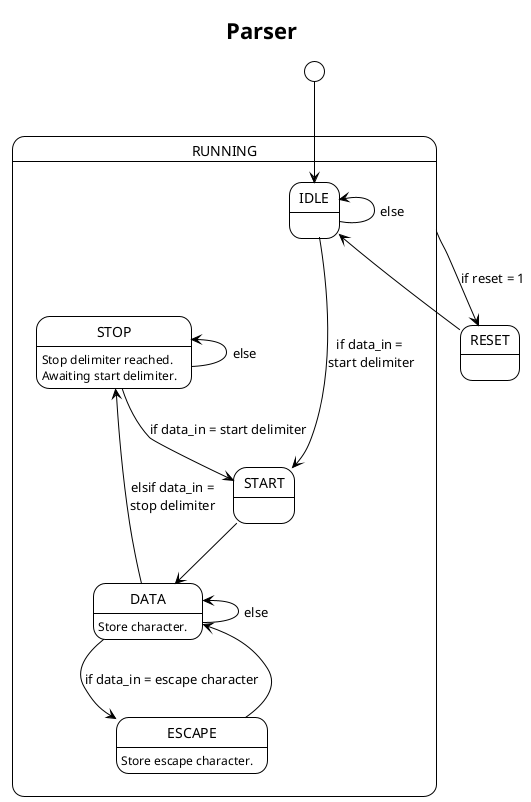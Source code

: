 @startuml
!theme plain

skin rose

title Parser

state RUNNING {
IDLE:
STOP:Stop delimiter reached.\nAwaiting start delimiter.
START:
ESCAPE:Store escape character.
DATA:Store character.
  IDLE <- IDLE: else
  IDLE ---> START:if data_in = \nstart delimiter
  STOP --> START: if data_in = start delimiter
  STOP <- STOP: else
  START --> DATA
  ESCAPE -> DATA
  DATA --> ESCAPE: if data_in = escape character
  DATA -u-> STOP: elsif data_in =\nstop delimiter
  DATA <-u- DATA: else
}
[*] --> IDLE

RESET:
RUNNING --> RESET: if reset = 1
RESET -l-> IDLE
@enduml